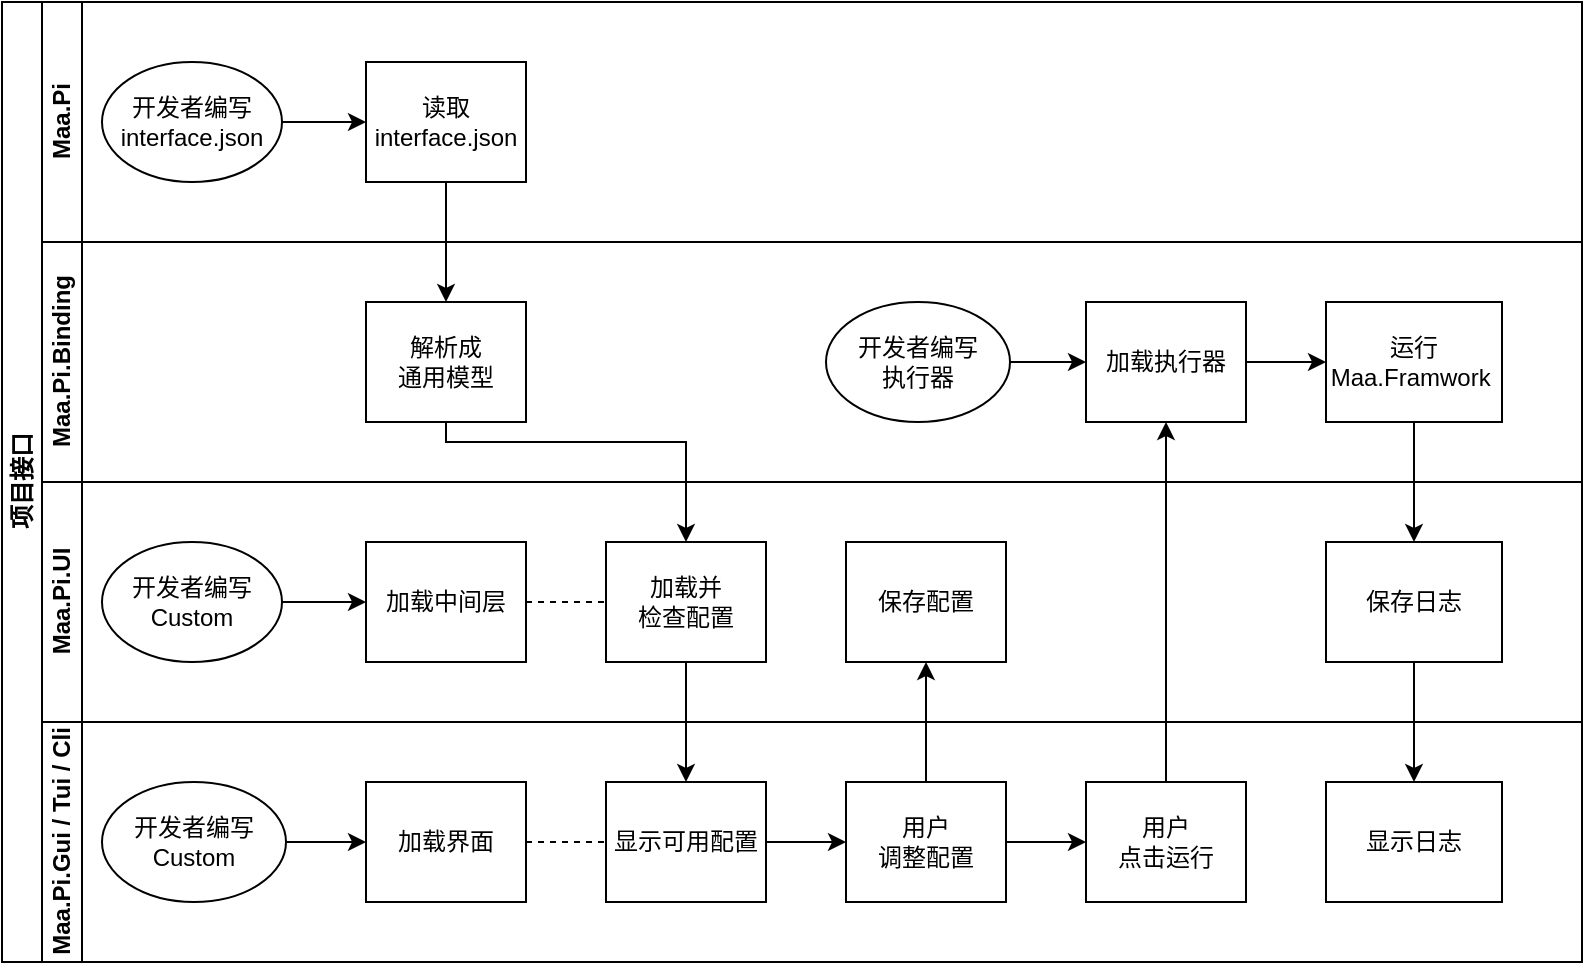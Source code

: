 <mxfile version="22.1.18" type="github">
  <diagram id="prtHgNgQTEPvFCAcTncT" name="Page-1">
    <mxGraphModel dx="1563" dy="559" grid="1" gridSize="10" guides="1" tooltips="1" connect="1" arrows="1" fold="1" page="1" pageScale="1" pageWidth="827" pageHeight="1169" math="0" shadow="0">
      <root>
        <mxCell id="0" />
        <mxCell id="1" parent="0" />
        <mxCell id="dNxyNK7c78bLwvsdeMH5-19" value="项目接口" style="swimlane;html=1;childLayout=stackLayout;resizeParent=1;resizeParentMax=0;horizontal=0;startSize=20;horizontalStack=0;" parent="1" vertex="1">
          <mxGeometry x="18" y="120" width="790" height="480" as="geometry" />
        </mxCell>
        <mxCell id="dNxyNK7c78bLwvsdeMH5-20" value="Maa.Pi" style="swimlane;html=1;startSize=20;horizontal=0;" parent="dNxyNK7c78bLwvsdeMH5-19" vertex="1">
          <mxGeometry x="20" width="770" height="120" as="geometry">
            <mxRectangle x="20" width="430" height="30" as="alternateBounds" />
          </mxGeometry>
        </mxCell>
        <mxCell id="dNxyNK7c78bLwvsdeMH5-25" value="" style="edgeStyle=orthogonalEdgeStyle;rounded=0;orthogonalLoop=1;jettySize=auto;html=1;" parent="dNxyNK7c78bLwvsdeMH5-20" source="dNxyNK7c78bLwvsdeMH5-23" target="dNxyNK7c78bLwvsdeMH5-24" edge="1">
          <mxGeometry relative="1" as="geometry" />
        </mxCell>
        <mxCell id="dNxyNK7c78bLwvsdeMH5-23" value="开发者编写&lt;br&gt;interface.json" style="ellipse;whiteSpace=wrap;html=1;" parent="dNxyNK7c78bLwvsdeMH5-20" vertex="1">
          <mxGeometry x="30" y="30" width="90" height="60" as="geometry" />
        </mxCell>
        <mxCell id="dNxyNK7c78bLwvsdeMH5-24" value="读取&lt;br&gt;interface.json" style="rounded=0;whiteSpace=wrap;html=1;fontFamily=Helvetica;fontSize=12;fontColor=#000000;align=center;" parent="dNxyNK7c78bLwvsdeMH5-20" vertex="1">
          <mxGeometry x="162" y="30" width="80" height="60" as="geometry" />
        </mxCell>
        <mxCell id="dNxyNK7c78bLwvsdeMH5-21" value="Maa.Pi.Binding" style="swimlane;html=1;startSize=20;horizontal=0;" parent="dNxyNK7c78bLwvsdeMH5-19" vertex="1">
          <mxGeometry x="20" y="120" width="770" height="120" as="geometry" />
        </mxCell>
        <mxCell id="vJPNDShFkI2undiYQ7cn-11" value="解析成&lt;br&gt;通用模型" style="rounded=0;whiteSpace=wrap;html=1;fontFamily=Helvetica;fontSize=12;fontColor=#000000;align=center;" vertex="1" parent="dNxyNK7c78bLwvsdeMH5-21">
          <mxGeometry x="162" y="30" width="80" height="60" as="geometry" />
        </mxCell>
        <mxCell id="vJPNDShFkI2undiYQ7cn-70" value="加载执行器" style="rounded=0;whiteSpace=wrap;html=1;fontFamily=Helvetica;fontSize=12;fontColor=#000000;align=center;" vertex="1" parent="dNxyNK7c78bLwvsdeMH5-21">
          <mxGeometry x="522" y="30" width="80" height="60" as="geometry" />
        </mxCell>
        <mxCell id="vJPNDShFkI2undiYQ7cn-10" value="开发者编写&lt;br&gt;执行器" style="ellipse;whiteSpace=wrap;html=1;" vertex="1" parent="dNxyNK7c78bLwvsdeMH5-21">
          <mxGeometry x="392" y="30" width="92" height="60" as="geometry" />
        </mxCell>
        <mxCell id="vJPNDShFkI2undiYQ7cn-23" style="edgeStyle=orthogonalEdgeStyle;rounded=0;orthogonalLoop=1;jettySize=auto;html=1;entryX=0;entryY=0.5;entryDx=0;entryDy=0;" edge="1" parent="dNxyNK7c78bLwvsdeMH5-21" source="vJPNDShFkI2undiYQ7cn-10" target="vJPNDShFkI2undiYQ7cn-70">
          <mxGeometry relative="1" as="geometry">
            <mxPoint x="180" y="60" as="targetPoint" />
          </mxGeometry>
        </mxCell>
        <mxCell id="vJPNDShFkI2undiYQ7cn-17" value="运行Maa.Framwork&amp;nbsp;" style="rounded=0;whiteSpace=wrap;html=1;fontFamily=Helvetica;fontSize=12;fontColor=#000000;align=center;" vertex="1" parent="dNxyNK7c78bLwvsdeMH5-21">
          <mxGeometry x="642" y="30" width="88" height="60" as="geometry" />
        </mxCell>
        <mxCell id="vJPNDShFkI2undiYQ7cn-73" style="edgeStyle=orthogonalEdgeStyle;rounded=0;orthogonalLoop=1;jettySize=auto;html=1;entryX=0;entryY=0.5;entryDx=0;entryDy=0;" edge="1" parent="dNxyNK7c78bLwvsdeMH5-21" source="vJPNDShFkI2undiYQ7cn-70" target="vJPNDShFkI2undiYQ7cn-17">
          <mxGeometry relative="1" as="geometry" />
        </mxCell>
        <mxCell id="dNxyNK7c78bLwvsdeMH5-22" value="Maa.Pi.UI" style="swimlane;html=1;startSize=20;horizontal=0;" parent="dNxyNK7c78bLwvsdeMH5-19" vertex="1">
          <mxGeometry x="20" y="240" width="770" height="120" as="geometry" />
        </mxCell>
        <mxCell id="vJPNDShFkI2undiYQ7cn-26" style="edgeStyle=orthogonalEdgeStyle;rounded=0;orthogonalLoop=1;jettySize=auto;html=1;entryX=0;entryY=0.5;entryDx=0;entryDy=0;" edge="1" parent="dNxyNK7c78bLwvsdeMH5-22" source="vJPNDShFkI2undiYQ7cn-18" target="vJPNDShFkI2undiYQ7cn-25">
          <mxGeometry relative="1" as="geometry" />
        </mxCell>
        <mxCell id="vJPNDShFkI2undiYQ7cn-18" value="开发者编写&lt;br&gt;Custom" style="ellipse;whiteSpace=wrap;html=1;" vertex="1" parent="dNxyNK7c78bLwvsdeMH5-22">
          <mxGeometry x="30" y="30" width="90" height="60" as="geometry" />
        </mxCell>
        <mxCell id="vJPNDShFkI2undiYQ7cn-63" style="edgeStyle=orthogonalEdgeStyle;rounded=0;orthogonalLoop=1;jettySize=auto;html=1;entryX=0;entryY=0.5;entryDx=0;entryDy=0;strokeColor=default;dashed=1;endArrow=none;endFill=0;" edge="1" parent="dNxyNK7c78bLwvsdeMH5-22" source="vJPNDShFkI2undiYQ7cn-25" target="vJPNDShFkI2undiYQ7cn-62">
          <mxGeometry relative="1" as="geometry" />
        </mxCell>
        <mxCell id="vJPNDShFkI2undiYQ7cn-25" value="加载中间层" style="rounded=0;whiteSpace=wrap;html=1;fontFamily=Helvetica;fontSize=12;fontColor=#000000;align=center;" vertex="1" parent="dNxyNK7c78bLwvsdeMH5-22">
          <mxGeometry x="162" y="30" width="80" height="60" as="geometry" />
        </mxCell>
        <mxCell id="vJPNDShFkI2undiYQ7cn-62" value="加载并&lt;br&gt;检查配置" style="rounded=0;whiteSpace=wrap;html=1;fontFamily=Helvetica;fontSize=12;fontColor=#000000;align=center;" vertex="1" parent="dNxyNK7c78bLwvsdeMH5-22">
          <mxGeometry x="282" y="30" width="80" height="60" as="geometry" />
        </mxCell>
        <mxCell id="vJPNDShFkI2undiYQ7cn-19" value="保存配置" style="rounded=0;whiteSpace=wrap;html=1;fontFamily=Helvetica;fontSize=12;fontColor=#000000;align=center;" vertex="1" parent="dNxyNK7c78bLwvsdeMH5-22">
          <mxGeometry x="402" y="30" width="80" height="60" as="geometry" />
        </mxCell>
        <mxCell id="vJPNDShFkI2undiYQ7cn-52" value="保存日志" style="rounded=0;whiteSpace=wrap;html=1;fontFamily=Helvetica;fontSize=12;fontColor=#000000;align=center;" vertex="1" parent="dNxyNK7c78bLwvsdeMH5-22">
          <mxGeometry x="642" y="30" width="88" height="60" as="geometry" />
        </mxCell>
        <mxCell id="vJPNDShFkI2undiYQ7cn-9" value="Maa.Pi.Gui / Tui / Cli" style="swimlane;html=1;startSize=20;horizontal=0;" vertex="1" parent="dNxyNK7c78bLwvsdeMH5-19">
          <mxGeometry x="20" y="360" width="770" height="120" as="geometry" />
        </mxCell>
        <mxCell id="vJPNDShFkI2undiYQ7cn-59" style="edgeStyle=orthogonalEdgeStyle;rounded=0;orthogonalLoop=1;jettySize=auto;html=1;entryX=0;entryY=0.5;entryDx=0;entryDy=0;" edge="1" parent="vJPNDShFkI2undiYQ7cn-9" source="vJPNDShFkI2undiYQ7cn-57" target="vJPNDShFkI2undiYQ7cn-58">
          <mxGeometry relative="1" as="geometry" />
        </mxCell>
        <mxCell id="vJPNDShFkI2undiYQ7cn-57" value="开发者编写&lt;br&gt;Custom" style="ellipse;whiteSpace=wrap;html=1;" vertex="1" parent="vJPNDShFkI2undiYQ7cn-9">
          <mxGeometry x="30" y="30" width="92" height="60" as="geometry" />
        </mxCell>
        <mxCell id="vJPNDShFkI2undiYQ7cn-66" style="edgeStyle=orthogonalEdgeStyle;rounded=0;orthogonalLoop=1;jettySize=auto;html=1;entryX=0;entryY=0.5;entryDx=0;entryDy=0;endArrow=none;endFill=0;dashed=1;" edge="1" parent="vJPNDShFkI2undiYQ7cn-9" source="vJPNDShFkI2undiYQ7cn-58" target="vJPNDShFkI2undiYQ7cn-61">
          <mxGeometry relative="1" as="geometry" />
        </mxCell>
        <mxCell id="vJPNDShFkI2undiYQ7cn-58" value="加载界面" style="rounded=0;whiteSpace=wrap;html=1;fontFamily=Helvetica;fontSize=12;fontColor=#000000;align=center;" vertex="1" parent="vJPNDShFkI2undiYQ7cn-9">
          <mxGeometry x="162" y="30" width="80" height="60" as="geometry" />
        </mxCell>
        <mxCell id="vJPNDShFkI2undiYQ7cn-75" style="edgeStyle=orthogonalEdgeStyle;rounded=0;orthogonalLoop=1;jettySize=auto;html=1;entryX=0;entryY=0.5;entryDx=0;entryDy=0;" edge="1" parent="vJPNDShFkI2undiYQ7cn-9" source="vJPNDShFkI2undiYQ7cn-55" target="vJPNDShFkI2undiYQ7cn-74">
          <mxGeometry relative="1" as="geometry" />
        </mxCell>
        <mxCell id="vJPNDShFkI2undiYQ7cn-55" value="用户&lt;br&gt;调整配置" style="rounded=0;whiteSpace=wrap;html=1;fontFamily=Helvetica;fontSize=12;fontColor=#000000;align=center;" vertex="1" parent="vJPNDShFkI2undiYQ7cn-9">
          <mxGeometry x="402" y="30" width="80" height="60" as="geometry" />
        </mxCell>
        <mxCell id="vJPNDShFkI2undiYQ7cn-67" style="edgeStyle=orthogonalEdgeStyle;rounded=0;orthogonalLoop=1;jettySize=auto;html=1;entryX=0;entryY=0.5;entryDx=0;entryDy=0;" edge="1" parent="vJPNDShFkI2undiYQ7cn-9" source="vJPNDShFkI2undiYQ7cn-61" target="vJPNDShFkI2undiYQ7cn-55">
          <mxGeometry relative="1" as="geometry" />
        </mxCell>
        <mxCell id="vJPNDShFkI2undiYQ7cn-61" value="显示可用配置" style="rounded=0;whiteSpace=wrap;html=1;fontFamily=Helvetica;fontSize=12;fontColor=#000000;align=center;" vertex="1" parent="vJPNDShFkI2undiYQ7cn-9">
          <mxGeometry x="282" y="30" width="80" height="60" as="geometry" />
        </mxCell>
        <mxCell id="vJPNDShFkI2undiYQ7cn-51" value="显示日志" style="rounded=0;whiteSpace=wrap;html=1;fontFamily=Helvetica;fontSize=12;fontColor=#000000;align=center;" vertex="1" parent="vJPNDShFkI2undiYQ7cn-9">
          <mxGeometry x="642" y="30" width="88" height="60" as="geometry" />
        </mxCell>
        <mxCell id="vJPNDShFkI2undiYQ7cn-74" value="用户&lt;br&gt;点击运行" style="rounded=0;whiteSpace=wrap;html=1;fontFamily=Helvetica;fontSize=12;fontColor=#000000;align=center;" vertex="1" parent="vJPNDShFkI2undiYQ7cn-9">
          <mxGeometry x="522" y="30" width="80" height="60" as="geometry" />
        </mxCell>
        <mxCell id="vJPNDShFkI2undiYQ7cn-22" style="edgeStyle=orthogonalEdgeStyle;rounded=0;orthogonalLoop=1;jettySize=auto;html=1;entryX=0.5;entryY=0;entryDx=0;entryDy=0;" edge="1" parent="dNxyNK7c78bLwvsdeMH5-19" source="dNxyNK7c78bLwvsdeMH5-24" target="vJPNDShFkI2undiYQ7cn-11">
          <mxGeometry relative="1" as="geometry" />
        </mxCell>
        <mxCell id="vJPNDShFkI2undiYQ7cn-64" style="edgeStyle=orthogonalEdgeStyle;rounded=0;orthogonalLoop=1;jettySize=auto;html=1;entryX=0.5;entryY=0;entryDx=0;entryDy=0;exitX=0.5;exitY=1;exitDx=0;exitDy=0;" edge="1" parent="dNxyNK7c78bLwvsdeMH5-19" source="vJPNDShFkI2undiYQ7cn-11" target="vJPNDShFkI2undiYQ7cn-62">
          <mxGeometry relative="1" as="geometry">
            <Array as="points">
              <mxPoint x="240" y="220" />
              <mxPoint x="360" y="220" />
            </Array>
          </mxGeometry>
        </mxCell>
        <mxCell id="vJPNDShFkI2undiYQ7cn-65" style="edgeStyle=orthogonalEdgeStyle;rounded=0;orthogonalLoop=1;jettySize=auto;html=1;entryX=0.5;entryY=0;entryDx=0;entryDy=0;" edge="1" parent="dNxyNK7c78bLwvsdeMH5-19" source="vJPNDShFkI2undiYQ7cn-62" target="vJPNDShFkI2undiYQ7cn-61">
          <mxGeometry relative="1" as="geometry" />
        </mxCell>
        <mxCell id="vJPNDShFkI2undiYQ7cn-56" style="edgeStyle=orthogonalEdgeStyle;rounded=0;orthogonalLoop=1;jettySize=auto;html=1;entryX=0.5;entryY=1;entryDx=0;entryDy=0;" edge="1" parent="dNxyNK7c78bLwvsdeMH5-19" source="vJPNDShFkI2undiYQ7cn-55" target="vJPNDShFkI2undiYQ7cn-19">
          <mxGeometry relative="1" as="geometry" />
        </mxCell>
        <mxCell id="vJPNDShFkI2undiYQ7cn-76" style="edgeStyle=orthogonalEdgeStyle;rounded=0;orthogonalLoop=1;jettySize=auto;html=1;entryX=0.5;entryY=1;entryDx=0;entryDy=0;" edge="1" parent="dNxyNK7c78bLwvsdeMH5-19" source="vJPNDShFkI2undiYQ7cn-74" target="vJPNDShFkI2undiYQ7cn-70">
          <mxGeometry relative="1" as="geometry">
            <mxPoint x="582" y="280" as="targetPoint" />
          </mxGeometry>
        </mxCell>
        <mxCell id="vJPNDShFkI2undiYQ7cn-53" style="edgeStyle=orthogonalEdgeStyle;rounded=0;orthogonalLoop=1;jettySize=auto;html=1;entryX=0.5;entryY=0;entryDx=0;entryDy=0;" edge="1" parent="dNxyNK7c78bLwvsdeMH5-19" source="vJPNDShFkI2undiYQ7cn-17" target="vJPNDShFkI2undiYQ7cn-52">
          <mxGeometry relative="1" as="geometry" />
        </mxCell>
        <mxCell id="vJPNDShFkI2undiYQ7cn-54" style="edgeStyle=orthogonalEdgeStyle;rounded=0;orthogonalLoop=1;jettySize=auto;html=1;entryX=0.5;entryY=0;entryDx=0;entryDy=0;" edge="1" parent="dNxyNK7c78bLwvsdeMH5-19" source="vJPNDShFkI2undiYQ7cn-52" target="vJPNDShFkI2undiYQ7cn-51">
          <mxGeometry relative="1" as="geometry" />
        </mxCell>
      </root>
    </mxGraphModel>
  </diagram>
</mxfile>
